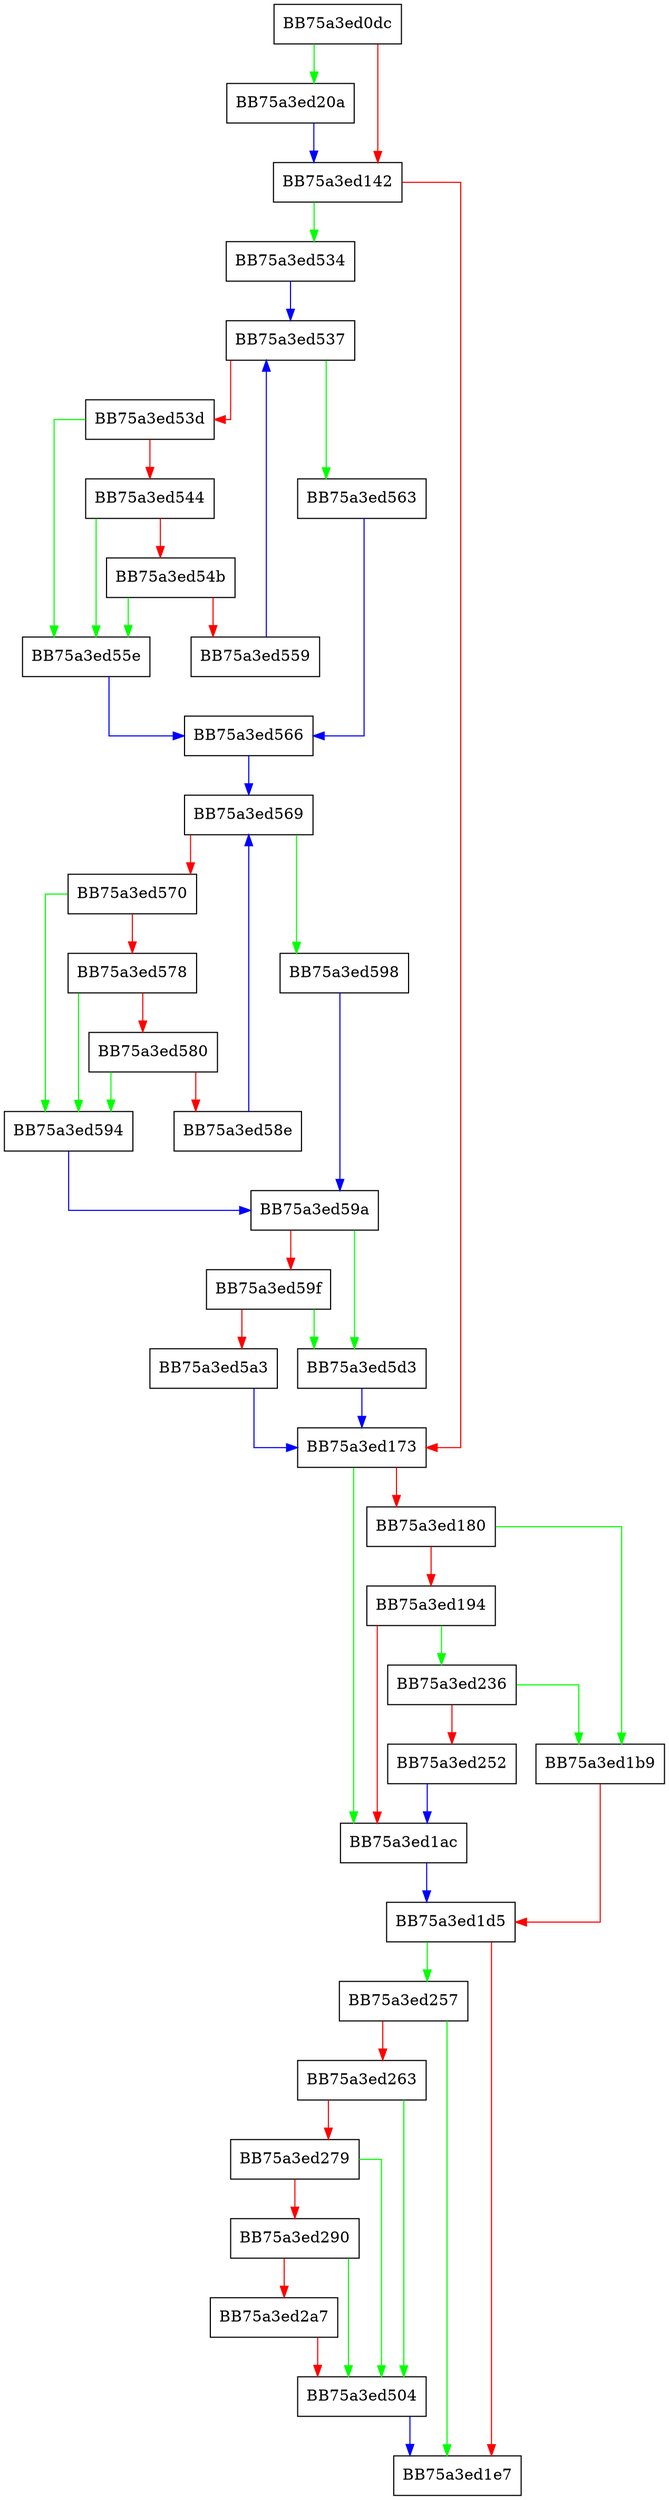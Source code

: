digraph LogPackedSample {
  node [shape="box"];
  graph [splines=ortho];
  BB75a3ed0dc -> BB75a3ed20a [color="green"];
  BB75a3ed0dc -> BB75a3ed142 [color="red"];
  BB75a3ed142 -> BB75a3ed534 [color="green"];
  BB75a3ed142 -> BB75a3ed173 [color="red"];
  BB75a3ed173 -> BB75a3ed1ac [color="green"];
  BB75a3ed173 -> BB75a3ed180 [color="red"];
  BB75a3ed180 -> BB75a3ed1b9 [color="green"];
  BB75a3ed180 -> BB75a3ed194 [color="red"];
  BB75a3ed194 -> BB75a3ed236 [color="green"];
  BB75a3ed194 -> BB75a3ed1ac [color="red"];
  BB75a3ed1ac -> BB75a3ed1d5 [color="blue"];
  BB75a3ed1b9 -> BB75a3ed1d5 [color="red"];
  BB75a3ed1d5 -> BB75a3ed257 [color="green"];
  BB75a3ed1d5 -> BB75a3ed1e7 [color="red"];
  BB75a3ed20a -> BB75a3ed142 [color="blue"];
  BB75a3ed236 -> BB75a3ed1b9 [color="green"];
  BB75a3ed236 -> BB75a3ed252 [color="red"];
  BB75a3ed252 -> BB75a3ed1ac [color="blue"];
  BB75a3ed257 -> BB75a3ed1e7 [color="green"];
  BB75a3ed257 -> BB75a3ed263 [color="red"];
  BB75a3ed263 -> BB75a3ed504 [color="green"];
  BB75a3ed263 -> BB75a3ed279 [color="red"];
  BB75a3ed279 -> BB75a3ed504 [color="green"];
  BB75a3ed279 -> BB75a3ed290 [color="red"];
  BB75a3ed290 -> BB75a3ed504 [color="green"];
  BB75a3ed290 -> BB75a3ed2a7 [color="red"];
  BB75a3ed2a7 -> BB75a3ed504 [color="red"];
  BB75a3ed504 -> BB75a3ed1e7 [color="blue"];
  BB75a3ed534 -> BB75a3ed537 [color="blue"];
  BB75a3ed537 -> BB75a3ed563 [color="green"];
  BB75a3ed537 -> BB75a3ed53d [color="red"];
  BB75a3ed53d -> BB75a3ed55e [color="green"];
  BB75a3ed53d -> BB75a3ed544 [color="red"];
  BB75a3ed544 -> BB75a3ed55e [color="green"];
  BB75a3ed544 -> BB75a3ed54b [color="red"];
  BB75a3ed54b -> BB75a3ed55e [color="green"];
  BB75a3ed54b -> BB75a3ed559 [color="red"];
  BB75a3ed559 -> BB75a3ed537 [color="blue"];
  BB75a3ed55e -> BB75a3ed566 [color="blue"];
  BB75a3ed563 -> BB75a3ed566 [color="blue"];
  BB75a3ed566 -> BB75a3ed569 [color="blue"];
  BB75a3ed569 -> BB75a3ed598 [color="green"];
  BB75a3ed569 -> BB75a3ed570 [color="red"];
  BB75a3ed570 -> BB75a3ed594 [color="green"];
  BB75a3ed570 -> BB75a3ed578 [color="red"];
  BB75a3ed578 -> BB75a3ed594 [color="green"];
  BB75a3ed578 -> BB75a3ed580 [color="red"];
  BB75a3ed580 -> BB75a3ed594 [color="green"];
  BB75a3ed580 -> BB75a3ed58e [color="red"];
  BB75a3ed58e -> BB75a3ed569 [color="blue"];
  BB75a3ed594 -> BB75a3ed59a [color="blue"];
  BB75a3ed598 -> BB75a3ed59a [color="blue"];
  BB75a3ed59a -> BB75a3ed5d3 [color="green"];
  BB75a3ed59a -> BB75a3ed59f [color="red"];
  BB75a3ed59f -> BB75a3ed5d3 [color="green"];
  BB75a3ed59f -> BB75a3ed5a3 [color="red"];
  BB75a3ed5a3 -> BB75a3ed173 [color="blue"];
  BB75a3ed5d3 -> BB75a3ed173 [color="blue"];
}